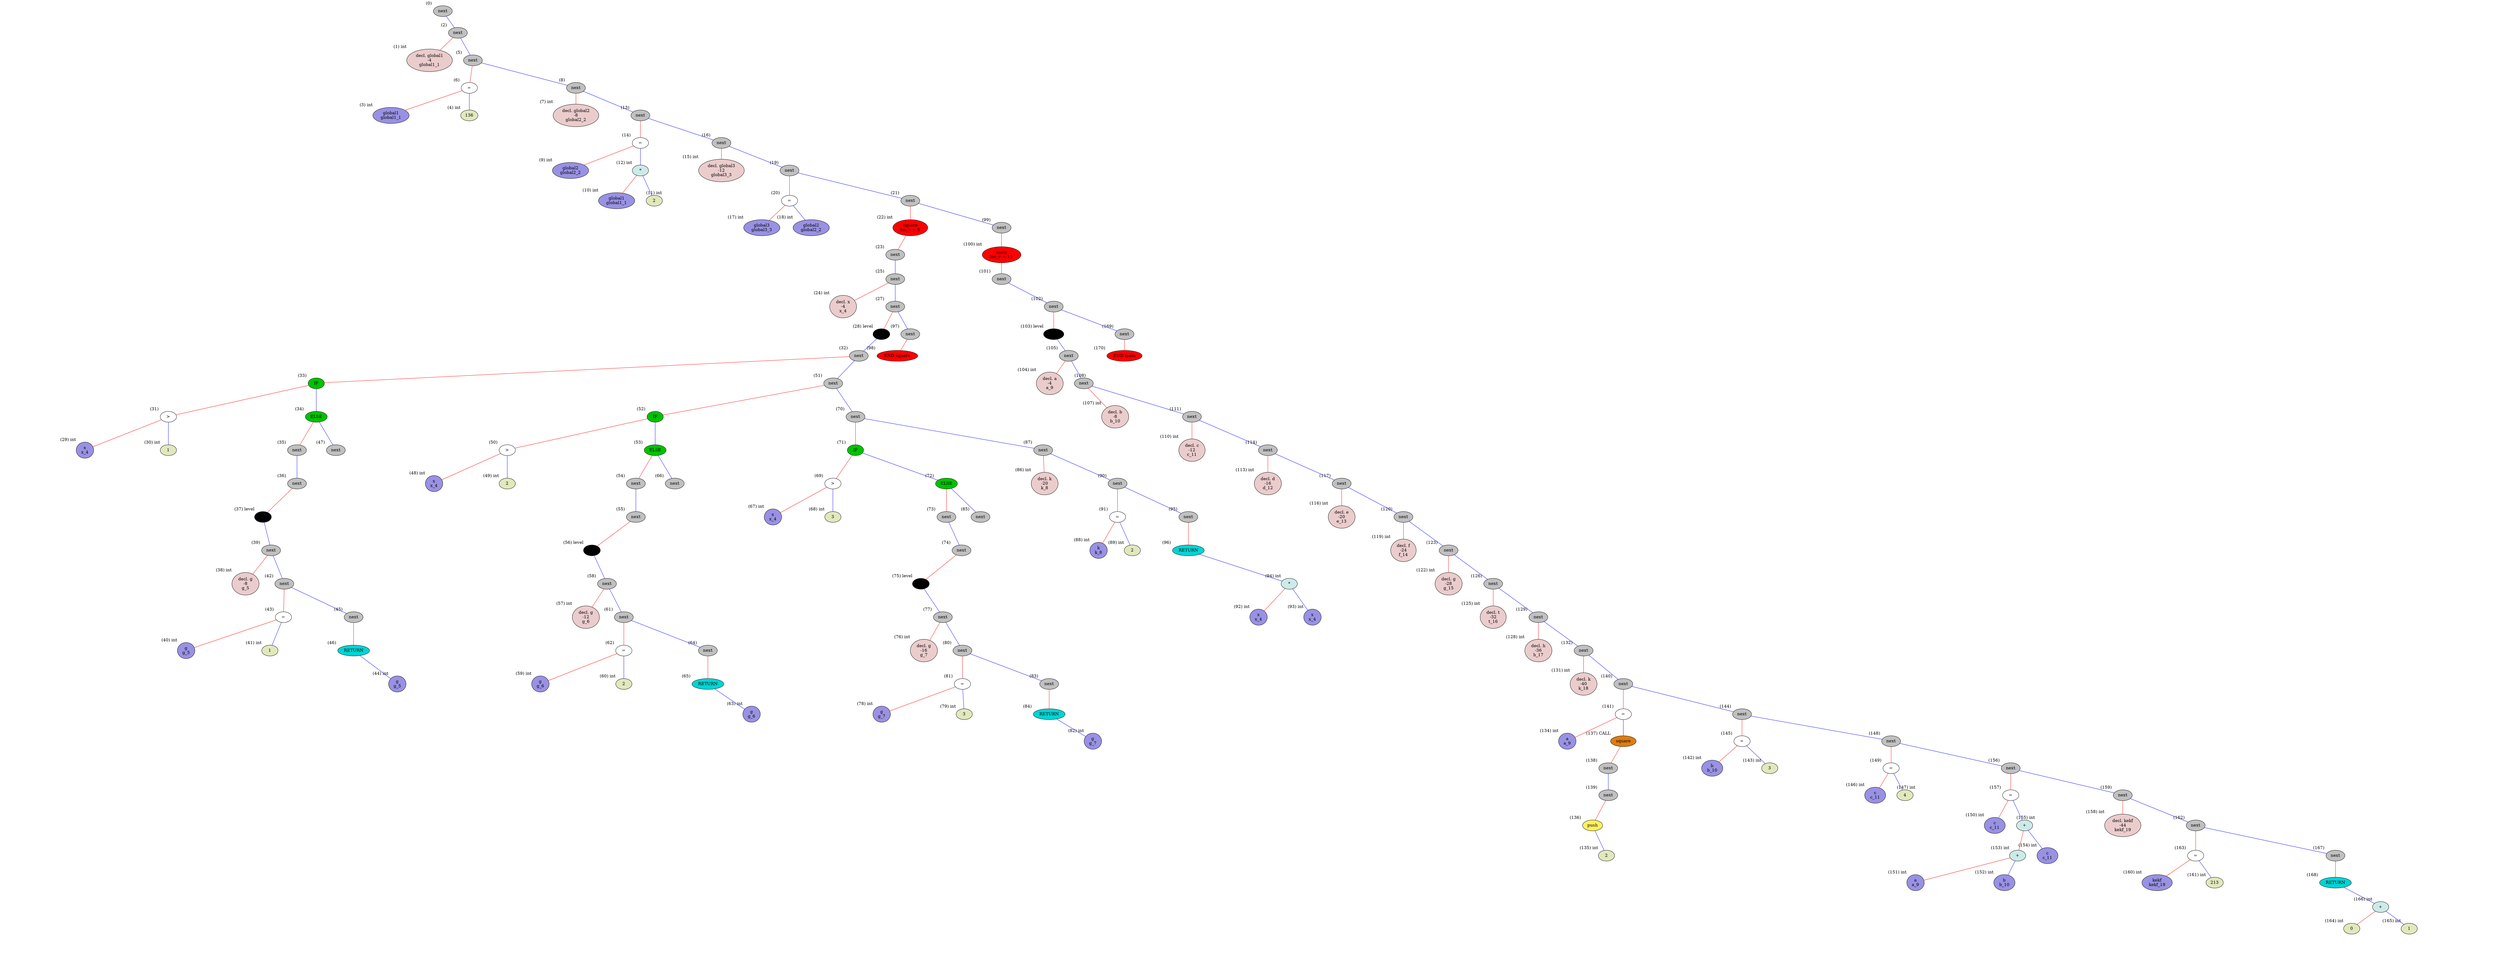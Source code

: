 graph binary {
	dpi="90";
 splines="line"  
v0[style=filled, fillcolor=grey]
v0[label="next"]
v0[xlabel="(0) "]
v0center[style=invis, width=0, label=""];
v0 -- v0center[style=invis]
v0notVisibleL[style=invis]
v0 -- v0notVisibleL[style=invis]
v0 -- v2[color="blue"]
{
	rank=same v0notVisibleL -- v0center -- v2  [style=invis]
} 
v2[style=filled, fillcolor=grey]
v2[label="next"]
v2[xlabel="(2) "]
v2center[style=invis, width=0, label=""];
v2 -- v2center[style=invis]
v2 -- v1[color="red"]
v2 -- v5[color="blue"]
{
	rank=same v1 -- v2center -- v5  [style=invis]
} 
v1[style=filled, fillcolor="#ebcccc"]
v1[label="decl. global1
-4
global1_1"]
v1[xlabel="(1) int"]
v1center[style=invis, width=0, label=""];
v1 -- v1center[style=invis]
v1notVisibleL[style=invis]
v1 -- v1notVisibleL[style=invis][style=invis]
v1notVisibleR[style=invis]
v1 -- v1notVisibleR[style=invis][style=invis]
{
	rank=same v1notVisibleL -- v1center -- v1notVisibleR  [style=invis]
} 
v5[style=filled, fillcolor=grey]
v5[label="next"]
v5[xlabel="(5) "]
v5center[style=invis, width=0, label=""];
v5 -- v5center[style=invis]
v5 -- v6[color="red"]
v5 -- v8[color="blue"]
{
	rank=same v6 -- v5center -- v8  [style=invis]
} 
v6[style=filled, fillcolor=white]
v6[label="="]
v6[xlabel="(6) "]
v6center[style=invis, width=0, label=""];
v6 -- v6center[style=invis]
v6 -- v3[color="red"]
v6 -- v4[color="blue"]
{
	rank=same v3 -- v6center -- v4  [style=invis]
} 
v3[style=filled, fillcolor="#9991e3"]
v3[label="global1
global1_1"]
v3[xlabel="(3) int"]
v3center[style=invis, width=0, label=""];
v3 -- v3center[style=invis]
v3notVisibleL[style=invis]
v3 -- v3notVisibleL[style=invis][style=invis]
v3notVisibleR[style=invis]
v3 -- v3notVisibleR[style=invis][style=invis]
{
	rank=same v3notVisibleL -- v3center -- v3notVisibleR  [style=invis]
} 
v4[style=filled, fillcolor="#e1e8bc"]
v4[label="136"]
v4[xlabel="(4) int"]
v4center[style=invis, width=0, label=""];
v4 -- v4center[style=invis]
v4notVisibleL[style=invis]
v4 -- v4notVisibleL[style=invis][style=invis]
v4notVisibleR[style=invis]
v4 -- v4notVisibleR[style=invis][style=invis]
{
	rank=same v4notVisibleL -- v4center -- v4notVisibleR  [style=invis]
} 
v8[style=filled, fillcolor=grey]
v8[label="next"]
v8[xlabel="(8) "]
v8center[style=invis, width=0, label=""];
v8 -- v8center[style=invis]
v8 -- v7[color="red"]
v8 -- v13[color="blue"]
{
	rank=same v7 -- v8center -- v13  [style=invis]
} 
v7[style=filled, fillcolor="#ebcccc"]
v7[label="decl. global2
-8
global2_2"]
v7[xlabel="(7) int"]
v7center[style=invis, width=0, label=""];
v7 -- v7center[style=invis]
v7notVisibleL[style=invis]
v7 -- v7notVisibleL[style=invis][style=invis]
v7notVisibleR[style=invis]
v7 -- v7notVisibleR[style=invis][style=invis]
{
	rank=same v7notVisibleL -- v7center -- v7notVisibleR  [style=invis]
} 
v13[style=filled, fillcolor=grey]
v13[label="next"]
v13[xlabel="(13) "]
v13center[style=invis, width=0, label=""];
v13 -- v13center[style=invis]
v13 -- v14[color="red"]
v13 -- v16[color="blue"]
{
	rank=same v14 -- v13center -- v16  [style=invis]
} 
v14[style=filled, fillcolor=white]
v14[label="="]
v14[xlabel="(14) "]
v14center[style=invis, width=0, label=""];
v14 -- v14center[style=invis]
v14 -- v9[color="red"]
v14 -- v12[color="blue"]
{
	rank=same v9 -- v14center -- v12  [style=invis]
} 
v9[style=filled, fillcolor="#9991e3"]
v9[label="global2
global2_2"]
v9[xlabel="(9) int"]
v9center[style=invis, width=0, label=""];
v9 -- v9center[style=invis]
v9notVisibleL[style=invis]
v9 -- v9notVisibleL[style=invis][style=invis]
v9notVisibleR[style=invis]
v9 -- v9notVisibleR[style=invis][style=invis]
{
	rank=same v9notVisibleL -- v9center -- v9notVisibleR  [style=invis]
} 
v12[style=filled, fillcolor="#ccebe8"]
v12[label="*"]
v12[xlabel="(12) int"]
v12center[style=invis, width=0, label=""];
v12 -- v12center[style=invis]
v12 -- v10[color="red"]
v12 -- v11[color="blue"]
{
	rank=same v10 -- v12center -- v11  [style=invis]
} 
v10[style=filled, fillcolor="#9991e3"]
v10[label="global1
global1_1"]
v10[xlabel="(10) int"]
v10center[style=invis, width=0, label=""];
v10 -- v10center[style=invis]
v10notVisibleL[style=invis]
v10 -- v10notVisibleL[style=invis][style=invis]
v10notVisibleR[style=invis]
v10 -- v10notVisibleR[style=invis][style=invis]
{
	rank=same v10notVisibleL -- v10center -- v10notVisibleR  [style=invis]
} 
v11[style=filled, fillcolor="#e1e8bc"]
v11[label="2"]
v11[xlabel="(11) int"]
v11center[style=invis, width=0, label=""];
v11 -- v11center[style=invis]
v11notVisibleL[style=invis]
v11 -- v11notVisibleL[style=invis][style=invis]
v11notVisibleR[style=invis]
v11 -- v11notVisibleR[style=invis][style=invis]
{
	rank=same v11notVisibleL -- v11center -- v11notVisibleR  [style=invis]
} 
v16[style=filled, fillcolor=grey]
v16[label="next"]
v16[xlabel="(16) "]
v16center[style=invis, width=0, label=""];
v16 -- v16center[style=invis]
v16 -- v15[color="red"]
v16 -- v19[color="blue"]
{
	rank=same v15 -- v16center -- v19  [style=invis]
} 
v15[style=filled, fillcolor="#ebcccc"]
v15[label="decl. global3
-12
global3_3"]
v15[xlabel="(15) int"]
v15center[style=invis, width=0, label=""];
v15 -- v15center[style=invis]
v15notVisibleL[style=invis]
v15 -- v15notVisibleL[style=invis][style=invis]
v15notVisibleR[style=invis]
v15 -- v15notVisibleR[style=invis][style=invis]
{
	rank=same v15notVisibleL -- v15center -- v15notVisibleR  [style=invis]
} 
v19[style=filled, fillcolor=grey]
v19[label="next"]
v19[xlabel="(19) "]
v19center[style=invis, width=0, label=""];
v19 -- v19center[style=invis]
v19 -- v20[color="red"]
v19 -- v21[color="blue"]
{
	rank=same v20 -- v19center -- v21  [style=invis]
} 
v20[style=filled, fillcolor=white]
v20[label="="]
v20[xlabel="(20) "]
v20center[style=invis, width=0, label=""];
v20 -- v20center[style=invis]
v20 -- v17[color="red"]
v20 -- v18[color="blue"]
{
	rank=same v17 -- v20center -- v18  [style=invis]
} 
v17[style=filled, fillcolor="#9991e3"]
v17[label="global3
global3_3"]
v17[xlabel="(17) int"]
v17center[style=invis, width=0, label=""];
v17 -- v17center[style=invis]
v17notVisibleL[style=invis]
v17 -- v17notVisibleL[style=invis][style=invis]
v17notVisibleR[style=invis]
v17 -- v17notVisibleR[style=invis][style=invis]
{
	rank=same v17notVisibleL -- v17center -- v17notVisibleR  [style=invis]
} 
v18[style=filled, fillcolor="#9991e3"]
v18[label="global2
global2_2"]
v18[xlabel="(18) int"]
v18center[style=invis, width=0, label=""];
v18 -- v18center[style=invis]
v18notVisibleL[style=invis]
v18 -- v18notVisibleL[style=invis][style=invis]
v18notVisibleR[style=invis]
v18 -- v18notVisibleR[style=invis][style=invis]
{
	rank=same v18notVisibleL -- v18center -- v18notVisibleR  [style=invis]
} 
v21[style=filled, fillcolor=grey]
v21[label="next"]
v21[xlabel="(21) "]
v21center[style=invis, width=0, label=""];
v21 -- v21center[style=invis]
v21 -- v22[color="red"]
v21 -- v99[color="blue"]
{
	rank=same v22 -- v21center -- v99  [style=invis]
} 
v22[style=filled, fillcolor=red]
v22[label="square
loc_v = 5"]
v22[xlabel="(22) int"]
v22center[style=invis, width=0, label=""];
v22 -- v22center[style=invis]
v22 -- v23[color="red"]
v22notVisibleR[style=invis]
v22 -- v22notVisibleR[style=invis]
{
	rank=same v23 -- v22center -- v22notVisibleR  [style=invis]
} 
v23[style=filled, fillcolor=grey]
v23[label="next"]
v23[xlabel="(23) "]
v23center[style=invis, width=0, label=""];
v23 -- v23center[style=invis]
v23notVisibleL[style=invis]
v23 -- v23notVisibleL[style=invis]
v23 -- v25[color="blue"]
{
	rank=same v23notVisibleL -- v23center -- v25  [style=invis]
} 
v25[style=filled, fillcolor=grey]
v25[label="next"]
v25[xlabel="(25) "]
v25center[style=invis, width=0, label=""];
v25 -- v25center[style=invis]
v25 -- v24[color="red"]
v25 -- v27[color="blue"]
{
	rank=same v24 -- v25center -- v27  [style=invis]
} 
v24[style=filled, fillcolor="#ebcccc"]
v24[label="decl. x
-4
x_4"]
v24[xlabel="(24) int"]
v24center[style=invis, width=0, label=""];
v24 -- v24center[style=invis]
v24notVisibleL[style=invis]
v24 -- v24notVisibleL[style=invis][style=invis]
v24notVisibleR[style=invis]
v24 -- v24notVisibleR[style=invis][style=invis]
{
	rank=same v24notVisibleL -- v24center -- v24notVisibleR  [style=invis]
} 
v27[style=filled, fillcolor=grey]
v27[label="next"]
v27[xlabel="(27) "]
v27center[style=invis, width=0, label=""];
v27 -- v27center[style=invis]
v27 -- v28[color="red"]
v27 -- v97[color="blue"]
{
	rank=same v28 -- v27center -- v97  [style=invis]
} 
v28[style=filled, fillcolor="#000000"]
v28[xlabel="(28) level"]
v28center[style=invis, width=0, label=""];
v28 -- v28center[style=invis]
v28notVisibleL[style=invis]
v28 -- v28notVisibleL[style=invis]
v28 -- v32[color="blue"]
{
	rank=same v28notVisibleL -- v28center -- v32  [style=invis]
} 
v32[style=filled, fillcolor=grey]
v32[label="next"]
v32[xlabel="(32) "]
v32center[style=invis, width=0, label=""];
v32 -- v32center[style=invis]
v32 -- v33[color="red"]
v32 -- v51[color="blue"]
{
	rank=same v33 -- v32center -- v51  [style=invis]
} 
v33[style=filled, fillcolor="#00c200"]
v33[label="IF"]
v33[xlabel="(33) "]
v33center[style=invis, width=0, label=""];
v33 -- v33center[style=invis]
v33 -- v31[color="red"]
v33 -- v34[color="blue"]
{
	rank=same v31 -- v33center -- v34  [style=invis]
} 
v31[style=filled, fillcolor=white]
v31[label=">"]
v31[xlabel="(31) "]
v31center[style=invis, width=0, label=""];
v31 -- v31center[style=invis]
v31 -- v29[color="red"]
v31 -- v30[color="blue"]
{
	rank=same v29 -- v31center -- v30  [style=invis]
} 
v29[style=filled, fillcolor="#9991e3"]
v29[label="x
x_4"]
v29[xlabel="(29) int"]
v29center[style=invis, width=0, label=""];
v29 -- v29center[style=invis]
v29notVisibleL[style=invis]
v29 -- v29notVisibleL[style=invis][style=invis]
v29notVisibleR[style=invis]
v29 -- v29notVisibleR[style=invis][style=invis]
{
	rank=same v29notVisibleL -- v29center -- v29notVisibleR  [style=invis]
} 
v30[style=filled, fillcolor="#e1e8bc"]
v30[label="1"]
v30[xlabel="(30) int"]
v30center[style=invis, width=0, label=""];
v30 -- v30center[style=invis]
v30notVisibleL[style=invis]
v30 -- v30notVisibleL[style=invis][style=invis]
v30notVisibleR[style=invis]
v30 -- v30notVisibleR[style=invis][style=invis]
{
	rank=same v30notVisibleL -- v30center -- v30notVisibleR  [style=invis]
} 
v34[style=filled, fillcolor="#00c200"]
v34[label="ELSE"]
v34[xlabel="(34) "]
v34center[style=invis, width=0, label=""];
v34 -- v34center[style=invis]
v34 -- v35[color="red"]
v34 -- v47[color="blue"]
{
	rank=same v35 -- v34center -- v47  [style=invis]
} 
v35[style=filled, fillcolor=grey]
v35[label="next"]
v35[xlabel="(35) "]
v35center[style=invis, width=0, label=""];
v35 -- v35center[style=invis]
v35notVisibleL[style=invis]
v35 -- v35notVisibleL[style=invis]
v35 -- v36[color="blue"]
{
	rank=same v35notVisibleL -- v35center -- v36  [style=invis]
} 
v36[style=filled, fillcolor=grey]
v36[label="next"]
v36[xlabel="(36) "]
v36center[style=invis, width=0, label=""];
v36 -- v36center[style=invis]
v36 -- v37[color="red"]
v36notVisibleR[style=invis]
v36 -- v36notVisibleR[style=invis]
{
	rank=same v37 -- v36center -- v36notVisibleR  [style=invis]
} 
v37[style=filled, fillcolor="#000000"]
v37[xlabel="(37) level"]
v37center[style=invis, width=0, label=""];
v37 -- v37center[style=invis]
v37notVisibleL[style=invis]
v37 -- v37notVisibleL[style=invis]
v37 -- v39[color="blue"]
{
	rank=same v37notVisibleL -- v37center -- v39  [style=invis]
} 
v39[style=filled, fillcolor=grey]
v39[label="next"]
v39[xlabel="(39) "]
v39center[style=invis, width=0, label=""];
v39 -- v39center[style=invis]
v39 -- v38[color="red"]
v39 -- v42[color="blue"]
{
	rank=same v38 -- v39center -- v42  [style=invis]
} 
v38[style=filled, fillcolor="#ebcccc"]
v38[label="decl. g
-8
g_5"]
v38[xlabel="(38) int"]
v38center[style=invis, width=0, label=""];
v38 -- v38center[style=invis]
v38notVisibleL[style=invis]
v38 -- v38notVisibleL[style=invis][style=invis]
v38notVisibleR[style=invis]
v38 -- v38notVisibleR[style=invis][style=invis]
{
	rank=same v38notVisibleL -- v38center -- v38notVisibleR  [style=invis]
} 
v42[style=filled, fillcolor=grey]
v42[label="next"]
v42[xlabel="(42) "]
v42center[style=invis, width=0, label=""];
v42 -- v42center[style=invis]
v42 -- v43[color="red"]
v42 -- v45[color="blue"]
{
	rank=same v43 -- v42center -- v45  [style=invis]
} 
v43[style=filled, fillcolor=white]
v43[label="="]
v43[xlabel="(43) "]
v43center[style=invis, width=0, label=""];
v43 -- v43center[style=invis]
v43 -- v40[color="red"]
v43 -- v41[color="blue"]
{
	rank=same v40 -- v43center -- v41  [style=invis]
} 
v40[style=filled, fillcolor="#9991e3"]
v40[label="g
g_5"]
v40[xlabel="(40) int"]
v40center[style=invis, width=0, label=""];
v40 -- v40center[style=invis]
v40notVisibleL[style=invis]
v40 -- v40notVisibleL[style=invis][style=invis]
v40notVisibleR[style=invis]
v40 -- v40notVisibleR[style=invis][style=invis]
{
	rank=same v40notVisibleL -- v40center -- v40notVisibleR  [style=invis]
} 
v41[style=filled, fillcolor="#e1e8bc"]
v41[label="1"]
v41[xlabel="(41) int"]
v41center[style=invis, width=0, label=""];
v41 -- v41center[style=invis]
v41notVisibleL[style=invis]
v41 -- v41notVisibleL[style=invis][style=invis]
v41notVisibleR[style=invis]
v41 -- v41notVisibleR[style=invis][style=invis]
{
	rank=same v41notVisibleL -- v41center -- v41notVisibleR  [style=invis]
} 
v45[style=filled, fillcolor=grey]
v45[label="next"]
v45[xlabel="(45) "]
v45center[style=invis, width=0, label=""];
v45 -- v45center[style=invis]
v45 -- v46[color="red"]
v45notVisibleR[style=invis]
v45 -- v45notVisibleR[style=invis]
{
	rank=same v46 -- v45center -- v45notVisibleR  [style=invis]
} 
v46[style=filled, fillcolor="#00d4d4"]
v46[label="RETURN"]
v46[xlabel="(46) "]
v46center[style=invis, width=0, label=""];
v46 -- v46center[style=invis]
v46notVisibleL[style=invis]
v46 -- v46notVisibleL[style=invis]
v46 -- v44[color="blue"]
{
	rank=same v46notVisibleL -- v46center -- v44  [style=invis]
} 
v44[style=filled, fillcolor="#9991e3"]
v44[label="g
g_5"]
v44[xlabel="(44) int"]
v44center[style=invis, width=0, label=""];
v44 -- v44center[style=invis]
v44notVisibleL[style=invis]
v44 -- v44notVisibleL[style=invis][style=invis]
v44notVisibleR[style=invis]
v44 -- v44notVisibleR[style=invis][style=invis]
{
	rank=same v44notVisibleL -- v44center -- v44notVisibleR  [style=invis]
} 
v47[style=filled, fillcolor=grey]
v47[label="next"]
v47[xlabel="(47) "]
v47center[style=invis, width=0, label=""];
v47 -- v47center[style=invis]
v47notVisibleL[style=invis]
v47 -- v47notVisibleL[style=invis][style=invis]
v47notVisibleR[style=invis]
v47 -- v47notVisibleR[style=invis][style=invis]
{
	rank=same v47notVisibleL -- v47center -- v47notVisibleR  [style=invis]
} 
v51[style=filled, fillcolor=grey]
v51[label="next"]
v51[xlabel="(51) "]
v51center[style=invis, width=0, label=""];
v51 -- v51center[style=invis]
v51 -- v52[color="red"]
v51 -- v70[color="blue"]
{
	rank=same v52 -- v51center -- v70  [style=invis]
} 
v52[style=filled, fillcolor="#00c200"]
v52[label="IF"]
v52[xlabel="(52) "]
v52center[style=invis, width=0, label=""];
v52 -- v52center[style=invis]
v52 -- v50[color="red"]
v52 -- v53[color="blue"]
{
	rank=same v50 -- v52center -- v53  [style=invis]
} 
v50[style=filled, fillcolor=white]
v50[label=">"]
v50[xlabel="(50) "]
v50center[style=invis, width=0, label=""];
v50 -- v50center[style=invis]
v50 -- v48[color="red"]
v50 -- v49[color="blue"]
{
	rank=same v48 -- v50center -- v49  [style=invis]
} 
v48[style=filled, fillcolor="#9991e3"]
v48[label="x
x_4"]
v48[xlabel="(48) int"]
v48center[style=invis, width=0, label=""];
v48 -- v48center[style=invis]
v48notVisibleL[style=invis]
v48 -- v48notVisibleL[style=invis][style=invis]
v48notVisibleR[style=invis]
v48 -- v48notVisibleR[style=invis][style=invis]
{
	rank=same v48notVisibleL -- v48center -- v48notVisibleR  [style=invis]
} 
v49[style=filled, fillcolor="#e1e8bc"]
v49[label="2"]
v49[xlabel="(49) int"]
v49center[style=invis, width=0, label=""];
v49 -- v49center[style=invis]
v49notVisibleL[style=invis]
v49 -- v49notVisibleL[style=invis][style=invis]
v49notVisibleR[style=invis]
v49 -- v49notVisibleR[style=invis][style=invis]
{
	rank=same v49notVisibleL -- v49center -- v49notVisibleR  [style=invis]
} 
v53[style=filled, fillcolor="#00c200"]
v53[label="ELSE"]
v53[xlabel="(53) "]
v53center[style=invis, width=0, label=""];
v53 -- v53center[style=invis]
v53 -- v54[color="red"]
v53 -- v66[color="blue"]
{
	rank=same v54 -- v53center -- v66  [style=invis]
} 
v54[style=filled, fillcolor=grey]
v54[label="next"]
v54[xlabel="(54) "]
v54center[style=invis, width=0, label=""];
v54 -- v54center[style=invis]
v54notVisibleL[style=invis]
v54 -- v54notVisibleL[style=invis]
v54 -- v55[color="blue"]
{
	rank=same v54notVisibleL -- v54center -- v55  [style=invis]
} 
v55[style=filled, fillcolor=grey]
v55[label="next"]
v55[xlabel="(55) "]
v55center[style=invis, width=0, label=""];
v55 -- v55center[style=invis]
v55 -- v56[color="red"]
v55notVisibleR[style=invis]
v55 -- v55notVisibleR[style=invis]
{
	rank=same v56 -- v55center -- v55notVisibleR  [style=invis]
} 
v56[style=filled, fillcolor="#000000"]
v56[xlabel="(56) level"]
v56center[style=invis, width=0, label=""];
v56 -- v56center[style=invis]
v56notVisibleL[style=invis]
v56 -- v56notVisibleL[style=invis]
v56 -- v58[color="blue"]
{
	rank=same v56notVisibleL -- v56center -- v58  [style=invis]
} 
v58[style=filled, fillcolor=grey]
v58[label="next"]
v58[xlabel="(58) "]
v58center[style=invis, width=0, label=""];
v58 -- v58center[style=invis]
v58 -- v57[color="red"]
v58 -- v61[color="blue"]
{
	rank=same v57 -- v58center -- v61  [style=invis]
} 
v57[style=filled, fillcolor="#ebcccc"]
v57[label="decl. g
-12
g_6"]
v57[xlabel="(57) int"]
v57center[style=invis, width=0, label=""];
v57 -- v57center[style=invis]
v57notVisibleL[style=invis]
v57 -- v57notVisibleL[style=invis][style=invis]
v57notVisibleR[style=invis]
v57 -- v57notVisibleR[style=invis][style=invis]
{
	rank=same v57notVisibleL -- v57center -- v57notVisibleR  [style=invis]
} 
v61[style=filled, fillcolor=grey]
v61[label="next"]
v61[xlabel="(61) "]
v61center[style=invis, width=0, label=""];
v61 -- v61center[style=invis]
v61 -- v62[color="red"]
v61 -- v64[color="blue"]
{
	rank=same v62 -- v61center -- v64  [style=invis]
} 
v62[style=filled, fillcolor=white]
v62[label="="]
v62[xlabel="(62) "]
v62center[style=invis, width=0, label=""];
v62 -- v62center[style=invis]
v62 -- v59[color="red"]
v62 -- v60[color="blue"]
{
	rank=same v59 -- v62center -- v60  [style=invis]
} 
v59[style=filled, fillcolor="#9991e3"]
v59[label="g
g_6"]
v59[xlabel="(59) int"]
v59center[style=invis, width=0, label=""];
v59 -- v59center[style=invis]
v59notVisibleL[style=invis]
v59 -- v59notVisibleL[style=invis][style=invis]
v59notVisibleR[style=invis]
v59 -- v59notVisibleR[style=invis][style=invis]
{
	rank=same v59notVisibleL -- v59center -- v59notVisibleR  [style=invis]
} 
v60[style=filled, fillcolor="#e1e8bc"]
v60[label="2"]
v60[xlabel="(60) int"]
v60center[style=invis, width=0, label=""];
v60 -- v60center[style=invis]
v60notVisibleL[style=invis]
v60 -- v60notVisibleL[style=invis][style=invis]
v60notVisibleR[style=invis]
v60 -- v60notVisibleR[style=invis][style=invis]
{
	rank=same v60notVisibleL -- v60center -- v60notVisibleR  [style=invis]
} 
v64[style=filled, fillcolor=grey]
v64[label="next"]
v64[xlabel="(64) "]
v64center[style=invis, width=0, label=""];
v64 -- v64center[style=invis]
v64 -- v65[color="red"]
v64notVisibleR[style=invis]
v64 -- v64notVisibleR[style=invis]
{
	rank=same v65 -- v64center -- v64notVisibleR  [style=invis]
} 
v65[style=filled, fillcolor="#00d4d4"]
v65[label="RETURN"]
v65[xlabel="(65) "]
v65center[style=invis, width=0, label=""];
v65 -- v65center[style=invis]
v65notVisibleL[style=invis]
v65 -- v65notVisibleL[style=invis]
v65 -- v63[color="blue"]
{
	rank=same v65notVisibleL -- v65center -- v63  [style=invis]
} 
v63[style=filled, fillcolor="#9991e3"]
v63[label="g
g_6"]
v63[xlabel="(63) int"]
v63center[style=invis, width=0, label=""];
v63 -- v63center[style=invis]
v63notVisibleL[style=invis]
v63 -- v63notVisibleL[style=invis][style=invis]
v63notVisibleR[style=invis]
v63 -- v63notVisibleR[style=invis][style=invis]
{
	rank=same v63notVisibleL -- v63center -- v63notVisibleR  [style=invis]
} 
v66[style=filled, fillcolor=grey]
v66[label="next"]
v66[xlabel="(66) "]
v66center[style=invis, width=0, label=""];
v66 -- v66center[style=invis]
v66notVisibleL[style=invis]
v66 -- v66notVisibleL[style=invis][style=invis]
v66notVisibleR[style=invis]
v66 -- v66notVisibleR[style=invis][style=invis]
{
	rank=same v66notVisibleL -- v66center -- v66notVisibleR  [style=invis]
} 
v70[style=filled, fillcolor=grey]
v70[label="next"]
v70[xlabel="(70) "]
v70center[style=invis, width=0, label=""];
v70 -- v70center[style=invis]
v70 -- v71[color="red"]
v70 -- v87[color="blue"]
{
	rank=same v71 -- v70center -- v87  [style=invis]
} 
v71[style=filled, fillcolor="#00c200"]
v71[label="IF"]
v71[xlabel="(71) "]
v71center[style=invis, width=0, label=""];
v71 -- v71center[style=invis]
v71 -- v69[color="red"]
v71 -- v72[color="blue"]
{
	rank=same v69 -- v71center -- v72  [style=invis]
} 
v69[style=filled, fillcolor=white]
v69[label=">"]
v69[xlabel="(69) "]
v69center[style=invis, width=0, label=""];
v69 -- v69center[style=invis]
v69 -- v67[color="red"]
v69 -- v68[color="blue"]
{
	rank=same v67 -- v69center -- v68  [style=invis]
} 
v67[style=filled, fillcolor="#9991e3"]
v67[label="x
x_4"]
v67[xlabel="(67) int"]
v67center[style=invis, width=0, label=""];
v67 -- v67center[style=invis]
v67notVisibleL[style=invis]
v67 -- v67notVisibleL[style=invis][style=invis]
v67notVisibleR[style=invis]
v67 -- v67notVisibleR[style=invis][style=invis]
{
	rank=same v67notVisibleL -- v67center -- v67notVisibleR  [style=invis]
} 
v68[style=filled, fillcolor="#e1e8bc"]
v68[label="3"]
v68[xlabel="(68) int"]
v68center[style=invis, width=0, label=""];
v68 -- v68center[style=invis]
v68notVisibleL[style=invis]
v68 -- v68notVisibleL[style=invis][style=invis]
v68notVisibleR[style=invis]
v68 -- v68notVisibleR[style=invis][style=invis]
{
	rank=same v68notVisibleL -- v68center -- v68notVisibleR  [style=invis]
} 
v72[style=filled, fillcolor="#00c200"]
v72[label="ELSE"]
v72[xlabel="(72) "]
v72center[style=invis, width=0, label=""];
v72 -- v72center[style=invis]
v72 -- v73[color="red"]
v72 -- v85[color="blue"]
{
	rank=same v73 -- v72center -- v85  [style=invis]
} 
v73[style=filled, fillcolor=grey]
v73[label="next"]
v73[xlabel="(73) "]
v73center[style=invis, width=0, label=""];
v73 -- v73center[style=invis]
v73notVisibleL[style=invis]
v73 -- v73notVisibleL[style=invis]
v73 -- v74[color="blue"]
{
	rank=same v73notVisibleL -- v73center -- v74  [style=invis]
} 
v74[style=filled, fillcolor=grey]
v74[label="next"]
v74[xlabel="(74) "]
v74center[style=invis, width=0, label=""];
v74 -- v74center[style=invis]
v74 -- v75[color="red"]
v74notVisibleR[style=invis]
v74 -- v74notVisibleR[style=invis]
{
	rank=same v75 -- v74center -- v74notVisibleR  [style=invis]
} 
v75[style=filled, fillcolor="#000000"]
v75[xlabel="(75) level"]
v75center[style=invis, width=0, label=""];
v75 -- v75center[style=invis]
v75notVisibleL[style=invis]
v75 -- v75notVisibleL[style=invis]
v75 -- v77[color="blue"]
{
	rank=same v75notVisibleL -- v75center -- v77  [style=invis]
} 
v77[style=filled, fillcolor=grey]
v77[label="next"]
v77[xlabel="(77) "]
v77center[style=invis, width=0, label=""];
v77 -- v77center[style=invis]
v77 -- v76[color="red"]
v77 -- v80[color="blue"]
{
	rank=same v76 -- v77center -- v80  [style=invis]
} 
v76[style=filled, fillcolor="#ebcccc"]
v76[label="decl. g
-16
g_7"]
v76[xlabel="(76) int"]
v76center[style=invis, width=0, label=""];
v76 -- v76center[style=invis]
v76notVisibleL[style=invis]
v76 -- v76notVisibleL[style=invis][style=invis]
v76notVisibleR[style=invis]
v76 -- v76notVisibleR[style=invis][style=invis]
{
	rank=same v76notVisibleL -- v76center -- v76notVisibleR  [style=invis]
} 
v80[style=filled, fillcolor=grey]
v80[label="next"]
v80[xlabel="(80) "]
v80center[style=invis, width=0, label=""];
v80 -- v80center[style=invis]
v80 -- v81[color="red"]
v80 -- v83[color="blue"]
{
	rank=same v81 -- v80center -- v83  [style=invis]
} 
v81[style=filled, fillcolor=white]
v81[label="="]
v81[xlabel="(81) "]
v81center[style=invis, width=0, label=""];
v81 -- v81center[style=invis]
v81 -- v78[color="red"]
v81 -- v79[color="blue"]
{
	rank=same v78 -- v81center -- v79  [style=invis]
} 
v78[style=filled, fillcolor="#9991e3"]
v78[label="g
g_7"]
v78[xlabel="(78) int"]
v78center[style=invis, width=0, label=""];
v78 -- v78center[style=invis]
v78notVisibleL[style=invis]
v78 -- v78notVisibleL[style=invis][style=invis]
v78notVisibleR[style=invis]
v78 -- v78notVisibleR[style=invis][style=invis]
{
	rank=same v78notVisibleL -- v78center -- v78notVisibleR  [style=invis]
} 
v79[style=filled, fillcolor="#e1e8bc"]
v79[label="3"]
v79[xlabel="(79) int"]
v79center[style=invis, width=0, label=""];
v79 -- v79center[style=invis]
v79notVisibleL[style=invis]
v79 -- v79notVisibleL[style=invis][style=invis]
v79notVisibleR[style=invis]
v79 -- v79notVisibleR[style=invis][style=invis]
{
	rank=same v79notVisibleL -- v79center -- v79notVisibleR  [style=invis]
} 
v83[style=filled, fillcolor=grey]
v83[label="next"]
v83[xlabel="(83) "]
v83center[style=invis, width=0, label=""];
v83 -- v83center[style=invis]
v83 -- v84[color="red"]
v83notVisibleR[style=invis]
v83 -- v83notVisibleR[style=invis]
{
	rank=same v84 -- v83center -- v83notVisibleR  [style=invis]
} 
v84[style=filled, fillcolor="#00d4d4"]
v84[label="RETURN"]
v84[xlabel="(84) "]
v84center[style=invis, width=0, label=""];
v84 -- v84center[style=invis]
v84notVisibleL[style=invis]
v84 -- v84notVisibleL[style=invis]
v84 -- v82[color="blue"]
{
	rank=same v84notVisibleL -- v84center -- v82  [style=invis]
} 
v82[style=filled, fillcolor="#9991e3"]
v82[label="g
g_7"]
v82[xlabel="(82) int"]
v82center[style=invis, width=0, label=""];
v82 -- v82center[style=invis]
v82notVisibleL[style=invis]
v82 -- v82notVisibleL[style=invis][style=invis]
v82notVisibleR[style=invis]
v82 -- v82notVisibleR[style=invis][style=invis]
{
	rank=same v82notVisibleL -- v82center -- v82notVisibleR  [style=invis]
} 
v85[style=filled, fillcolor=grey]
v85[label="next"]
v85[xlabel="(85) "]
v85center[style=invis, width=0, label=""];
v85 -- v85center[style=invis]
v85notVisibleL[style=invis]
v85 -- v85notVisibleL[style=invis][style=invis]
v85notVisibleR[style=invis]
v85 -- v85notVisibleR[style=invis][style=invis]
{
	rank=same v85notVisibleL -- v85center -- v85notVisibleR  [style=invis]
} 
v87[style=filled, fillcolor=grey]
v87[label="next"]
v87[xlabel="(87) "]
v87center[style=invis, width=0, label=""];
v87 -- v87center[style=invis]
v87 -- v86[color="red"]
v87 -- v90[color="blue"]
{
	rank=same v86 -- v87center -- v90  [style=invis]
} 
v86[style=filled, fillcolor="#ebcccc"]
v86[label="decl. k
-20
k_8"]
v86[xlabel="(86) int"]
v86center[style=invis, width=0, label=""];
v86 -- v86center[style=invis]
v86notVisibleL[style=invis]
v86 -- v86notVisibleL[style=invis][style=invis]
v86notVisibleR[style=invis]
v86 -- v86notVisibleR[style=invis][style=invis]
{
	rank=same v86notVisibleL -- v86center -- v86notVisibleR  [style=invis]
} 
v90[style=filled, fillcolor=grey]
v90[label="next"]
v90[xlabel="(90) "]
v90center[style=invis, width=0, label=""];
v90 -- v90center[style=invis]
v90 -- v91[color="red"]
v90 -- v95[color="blue"]
{
	rank=same v91 -- v90center -- v95  [style=invis]
} 
v91[style=filled, fillcolor=white]
v91[label="="]
v91[xlabel="(91) "]
v91center[style=invis, width=0, label=""];
v91 -- v91center[style=invis]
v91 -- v88[color="red"]
v91 -- v89[color="blue"]
{
	rank=same v88 -- v91center -- v89  [style=invis]
} 
v88[style=filled, fillcolor="#9991e3"]
v88[label="k
k_8"]
v88[xlabel="(88) int"]
v88center[style=invis, width=0, label=""];
v88 -- v88center[style=invis]
v88notVisibleL[style=invis]
v88 -- v88notVisibleL[style=invis][style=invis]
v88notVisibleR[style=invis]
v88 -- v88notVisibleR[style=invis][style=invis]
{
	rank=same v88notVisibleL -- v88center -- v88notVisibleR  [style=invis]
} 
v89[style=filled, fillcolor="#e1e8bc"]
v89[label="2"]
v89[xlabel="(89) int"]
v89center[style=invis, width=0, label=""];
v89 -- v89center[style=invis]
v89notVisibleL[style=invis]
v89 -- v89notVisibleL[style=invis][style=invis]
v89notVisibleR[style=invis]
v89 -- v89notVisibleR[style=invis][style=invis]
{
	rank=same v89notVisibleL -- v89center -- v89notVisibleR  [style=invis]
} 
v95[style=filled, fillcolor=grey]
v95[label="next"]
v95[xlabel="(95) "]
v95center[style=invis, width=0, label=""];
v95 -- v95center[style=invis]
v95 -- v96[color="red"]
v95notVisibleR[style=invis]
v95 -- v95notVisibleR[style=invis]
{
	rank=same v96 -- v95center -- v95notVisibleR  [style=invis]
} 
v96[style=filled, fillcolor="#00d4d4"]
v96[label="RETURN"]
v96[xlabel="(96) "]
v96center[style=invis, width=0, label=""];
v96 -- v96center[style=invis]
v96notVisibleL[style=invis]
v96 -- v96notVisibleL[style=invis]
v96 -- v94[color="blue"]
{
	rank=same v96notVisibleL -- v96center -- v94  [style=invis]
} 
v94[style=filled, fillcolor="#ccebe8"]
v94[label="*"]
v94[xlabel="(94) int"]
v94center[style=invis, width=0, label=""];
v94 -- v94center[style=invis]
v94 -- v92[color="red"]
v94 -- v93[color="blue"]
{
	rank=same v92 -- v94center -- v93  [style=invis]
} 
v92[style=filled, fillcolor="#9991e3"]
v92[label="x
x_4"]
v92[xlabel="(92) int"]
v92center[style=invis, width=0, label=""];
v92 -- v92center[style=invis]
v92notVisibleL[style=invis]
v92 -- v92notVisibleL[style=invis][style=invis]
v92notVisibleR[style=invis]
v92 -- v92notVisibleR[style=invis][style=invis]
{
	rank=same v92notVisibleL -- v92center -- v92notVisibleR  [style=invis]
} 
v93[style=filled, fillcolor="#9991e3"]
v93[label="x
x_4"]
v93[xlabel="(93) int"]
v93center[style=invis, width=0, label=""];
v93 -- v93center[style=invis]
v93notVisibleL[style=invis]
v93 -- v93notVisibleL[style=invis][style=invis]
v93notVisibleR[style=invis]
v93 -- v93notVisibleR[style=invis][style=invis]
{
	rank=same v93notVisibleL -- v93center -- v93notVisibleR  [style=invis]
} 
v97[style=filled, fillcolor=grey]
v97[label="next"]
v97[xlabel="(97) "]
v97center[style=invis, width=0, label=""];
v97 -- v97center[style=invis]
v97 -- v98[color="red"]
v97notVisibleR[style=invis]
v97 -- v97notVisibleR[style=invis]
{
	rank=same v98 -- v97center -- v97notVisibleR  [style=invis]
} 
v98[style=filled, fillcolor=red]
v98[label="END square"]
v98[xlabel="(98) "]
v98center[style=invis, width=0, label=""];
v98 -- v98center[style=invis]
v98notVisibleL[style=invis]
v98 -- v98notVisibleL[style=invis][style=invis]
v98notVisibleR[style=invis]
v98 -- v98notVisibleR[style=invis][style=invis]
{
	rank=same v98notVisibleL -- v98center -- v98notVisibleR  [style=invis]
} 
v99[style=filled, fillcolor=grey]
v99[label="next"]
v99[xlabel="(99) "]
v99center[style=invis, width=0, label=""];
v99 -- v99center[style=invis]
v99 -- v100[color="red"]
v99notVisibleR[style=invis]
v99 -- v99notVisibleR[style=invis]
{
	rank=same v100 -- v99center -- v99notVisibleR  [style=invis]
} 
v100[style=filled, fillcolor=red]
v100[label="main
loc_v = 11"]
v100[xlabel="(100) int"]
v100center[style=invis, width=0, label=""];
v100 -- v100center[style=invis]
v100 -- v101[color="red"]
v100notVisibleR[style=invis]
v100 -- v100notVisibleR[style=invis]
{
	rank=same v101 -- v100center -- v100notVisibleR  [style=invis]
} 
v101[style=filled, fillcolor=grey]
v101[label="next"]
v101[xlabel="(101) "]
v101center[style=invis, width=0, label=""];
v101 -- v101center[style=invis]
v101notVisibleL[style=invis]
v101 -- v101notVisibleL[style=invis]
v101 -- v102[color="blue"]
{
	rank=same v101notVisibleL -- v101center -- v102  [style=invis]
} 
v102[style=filled, fillcolor=grey]
v102[label="next"]
v102[xlabel="(102) "]
v102center[style=invis, width=0, label=""];
v102 -- v102center[style=invis]
v102 -- v103[color="red"]
v102 -- v169[color="blue"]
{
	rank=same v103 -- v102center -- v169  [style=invis]
} 
v103[style=filled, fillcolor="#000000"]
v103[xlabel="(103) level"]
v103center[style=invis, width=0, label=""];
v103 -- v103center[style=invis]
v103notVisibleL[style=invis]
v103 -- v103notVisibleL[style=invis]
v103 -- v105[color="blue"]
{
	rank=same v103notVisibleL -- v103center -- v105  [style=invis]
} 
v105[style=filled, fillcolor=grey]
v105[label="next"]
v105[xlabel="(105) "]
v105center[style=invis, width=0, label=""];
v105 -- v105center[style=invis]
v105 -- v104[color="red"]
v105 -- v108[color="blue"]
{
	rank=same v104 -- v105center -- v108  [style=invis]
} 
v104[style=filled, fillcolor="#ebcccc"]
v104[label="decl. a
-4
a_9"]
v104[xlabel="(104) int"]
v104center[style=invis, width=0, label=""];
v104 -- v104center[style=invis]
v104notVisibleL[style=invis]
v104 -- v104notVisibleL[style=invis][style=invis]
v104notVisibleR[style=invis]
v104 -- v104notVisibleR[style=invis][style=invis]
{
	rank=same v104notVisibleL -- v104center -- v104notVisibleR  [style=invis]
} 
v108[style=filled, fillcolor=grey]
v108[label="next"]
v108[xlabel="(108) "]
v108center[style=invis, width=0, label=""];
v108 -- v108center[style=invis]
v108 -- v107[color="red"]
v108 -- v111[color="blue"]
{
	rank=same v107 -- v108center -- v111  [style=invis]
} 
v107[style=filled, fillcolor="#ebcccc"]
v107[label="decl. b
-8
b_10"]
v107[xlabel="(107) int"]
v107center[style=invis, width=0, label=""];
v107 -- v107center[style=invis]
v107notVisibleL[style=invis]
v107 -- v107notVisibleL[style=invis][style=invis]
v107notVisibleR[style=invis]
v107 -- v107notVisibleR[style=invis][style=invis]
{
	rank=same v107notVisibleL -- v107center -- v107notVisibleR  [style=invis]
} 
v111[style=filled, fillcolor=grey]
v111[label="next"]
v111[xlabel="(111) "]
v111center[style=invis, width=0, label=""];
v111 -- v111center[style=invis]
v111 -- v110[color="red"]
v111 -- v114[color="blue"]
{
	rank=same v110 -- v111center -- v114  [style=invis]
} 
v110[style=filled, fillcolor="#ebcccc"]
v110[label="decl. c
-12
c_11"]
v110[xlabel="(110) int"]
v110center[style=invis, width=0, label=""];
v110 -- v110center[style=invis]
v110notVisibleL[style=invis]
v110 -- v110notVisibleL[style=invis][style=invis]
v110notVisibleR[style=invis]
v110 -- v110notVisibleR[style=invis][style=invis]
{
	rank=same v110notVisibleL -- v110center -- v110notVisibleR  [style=invis]
} 
v114[style=filled, fillcolor=grey]
v114[label="next"]
v114[xlabel="(114) "]
v114center[style=invis, width=0, label=""];
v114 -- v114center[style=invis]
v114 -- v113[color="red"]
v114 -- v117[color="blue"]
{
	rank=same v113 -- v114center -- v117  [style=invis]
} 
v113[style=filled, fillcolor="#ebcccc"]
v113[label="decl. d
-16
d_12"]
v113[xlabel="(113) int"]
v113center[style=invis, width=0, label=""];
v113 -- v113center[style=invis]
v113notVisibleL[style=invis]
v113 -- v113notVisibleL[style=invis][style=invis]
v113notVisibleR[style=invis]
v113 -- v113notVisibleR[style=invis][style=invis]
{
	rank=same v113notVisibleL -- v113center -- v113notVisibleR  [style=invis]
} 
v117[style=filled, fillcolor=grey]
v117[label="next"]
v117[xlabel="(117) "]
v117center[style=invis, width=0, label=""];
v117 -- v117center[style=invis]
v117 -- v116[color="red"]
v117 -- v120[color="blue"]
{
	rank=same v116 -- v117center -- v120  [style=invis]
} 
v116[style=filled, fillcolor="#ebcccc"]
v116[label="decl. e
-20
e_13"]
v116[xlabel="(116) int"]
v116center[style=invis, width=0, label=""];
v116 -- v116center[style=invis]
v116notVisibleL[style=invis]
v116 -- v116notVisibleL[style=invis][style=invis]
v116notVisibleR[style=invis]
v116 -- v116notVisibleR[style=invis][style=invis]
{
	rank=same v116notVisibleL -- v116center -- v116notVisibleR  [style=invis]
} 
v120[style=filled, fillcolor=grey]
v120[label="next"]
v120[xlabel="(120) "]
v120center[style=invis, width=0, label=""];
v120 -- v120center[style=invis]
v120 -- v119[color="red"]
v120 -- v123[color="blue"]
{
	rank=same v119 -- v120center -- v123  [style=invis]
} 
v119[style=filled, fillcolor="#ebcccc"]
v119[label="decl. f
-24
f_14"]
v119[xlabel="(119) int"]
v119center[style=invis, width=0, label=""];
v119 -- v119center[style=invis]
v119notVisibleL[style=invis]
v119 -- v119notVisibleL[style=invis][style=invis]
v119notVisibleR[style=invis]
v119 -- v119notVisibleR[style=invis][style=invis]
{
	rank=same v119notVisibleL -- v119center -- v119notVisibleR  [style=invis]
} 
v123[style=filled, fillcolor=grey]
v123[label="next"]
v123[xlabel="(123) "]
v123center[style=invis, width=0, label=""];
v123 -- v123center[style=invis]
v123 -- v122[color="red"]
v123 -- v126[color="blue"]
{
	rank=same v122 -- v123center -- v126  [style=invis]
} 
v122[style=filled, fillcolor="#ebcccc"]
v122[label="decl. g
-28
g_15"]
v122[xlabel="(122) int"]
v122center[style=invis, width=0, label=""];
v122 -- v122center[style=invis]
v122notVisibleL[style=invis]
v122 -- v122notVisibleL[style=invis][style=invis]
v122notVisibleR[style=invis]
v122 -- v122notVisibleR[style=invis][style=invis]
{
	rank=same v122notVisibleL -- v122center -- v122notVisibleR  [style=invis]
} 
v126[style=filled, fillcolor=grey]
v126[label="next"]
v126[xlabel="(126) "]
v126center[style=invis, width=0, label=""];
v126 -- v126center[style=invis]
v126 -- v125[color="red"]
v126 -- v129[color="blue"]
{
	rank=same v125 -- v126center -- v129  [style=invis]
} 
v125[style=filled, fillcolor="#ebcccc"]
v125[label="decl. t
-32
t_16"]
v125[xlabel="(125) int"]
v125center[style=invis, width=0, label=""];
v125 -- v125center[style=invis]
v125notVisibleL[style=invis]
v125 -- v125notVisibleL[style=invis][style=invis]
v125notVisibleR[style=invis]
v125 -- v125notVisibleR[style=invis][style=invis]
{
	rank=same v125notVisibleL -- v125center -- v125notVisibleR  [style=invis]
} 
v129[style=filled, fillcolor=grey]
v129[label="next"]
v129[xlabel="(129) "]
v129center[style=invis, width=0, label=""];
v129 -- v129center[style=invis]
v129 -- v128[color="red"]
v129 -- v132[color="blue"]
{
	rank=same v128 -- v129center -- v132  [style=invis]
} 
v128[style=filled, fillcolor="#ebcccc"]
v128[label="decl. h
-36
h_17"]
v128[xlabel="(128) int"]
v128center[style=invis, width=0, label=""];
v128 -- v128center[style=invis]
v128notVisibleL[style=invis]
v128 -- v128notVisibleL[style=invis][style=invis]
v128notVisibleR[style=invis]
v128 -- v128notVisibleR[style=invis][style=invis]
{
	rank=same v128notVisibleL -- v128center -- v128notVisibleR  [style=invis]
} 
v132[style=filled, fillcolor=grey]
v132[label="next"]
v132[xlabel="(132) "]
v132center[style=invis, width=0, label=""];
v132 -- v132center[style=invis]
v132 -- v131[color="red"]
v132 -- v140[color="blue"]
{
	rank=same v131 -- v132center -- v140  [style=invis]
} 
v131[style=filled, fillcolor="#ebcccc"]
v131[label="decl. k
-40
k_18"]
v131[xlabel="(131) int"]
v131center[style=invis, width=0, label=""];
v131 -- v131center[style=invis]
v131notVisibleL[style=invis]
v131 -- v131notVisibleL[style=invis][style=invis]
v131notVisibleR[style=invis]
v131 -- v131notVisibleR[style=invis][style=invis]
{
	rank=same v131notVisibleL -- v131center -- v131notVisibleR  [style=invis]
} 
v140[style=filled, fillcolor=grey]
v140[label="next"]
v140[xlabel="(140) "]
v140center[style=invis, width=0, label=""];
v140 -- v140center[style=invis]
v140 -- v141[color="red"]
v140 -- v144[color="blue"]
{
	rank=same v141 -- v140center -- v144  [style=invis]
} 
v141[style=filled, fillcolor=white]
v141[label="="]
v141[xlabel="(141) "]
v141center[style=invis, width=0, label=""];
v141 -- v141center[style=invis]
v141 -- v134[color="red"]
v141 -- v137[color="blue"]
{
	rank=same v134 -- v141center -- v137  [style=invis]
} 
v134[style=filled, fillcolor="#9991e3"]
v134[label="a
a_9"]
v134[xlabel="(134) int"]
v134center[style=invis, width=0, label=""];
v134 -- v134center[style=invis]
v134notVisibleL[style=invis]
v134 -- v134notVisibleL[style=invis][style=invis]
v134notVisibleR[style=invis]
v134 -- v134notVisibleR[style=invis][style=invis]
{
	rank=same v134notVisibleL -- v134center -- v134notVisibleR  [style=invis]
} 
v137[style=filled, fillcolor="#de7d0d"]
v137[label="square"]
v137[xlabel="(137) CALL"]
v137center[style=invis, width=0, label=""];
v137 -- v137center[style=invis]
v137 -- v138[color="red"]
v137notVisibleR[style=invis]
v137 -- v137notVisibleR[style=invis]
{
	rank=same v138 -- v137center -- v137notVisibleR  [style=invis]
} 
v138[style=filled, fillcolor=grey]
v138[label="next"]
v138[xlabel="(138) "]
v138center[style=invis, width=0, label=""];
v138 -- v138center[style=invis]
v138notVisibleL[style=invis]
v138 -- v138notVisibleL[style=invis]
v138 -- v139[color="blue"]
{
	rank=same v138notVisibleL -- v138center -- v139  [style=invis]
} 
v139[style=filled, fillcolor=grey]
v139[label="next"]
v139[xlabel="(139) "]
v139center[style=invis, width=0, label=""];
v139 -- v139center[style=invis]
v139 -- v136[color="red"]
v139notVisibleR[style=invis]
v139 -- v139notVisibleR[style=invis]
{
	rank=same v136 -- v139center -- v139notVisibleR  [style=invis]
} 
v136[style=filled, fillcolor="#fff15c"]
v136[label="push"]
v136[xlabel="(136) "]
v136center[style=invis, width=0, label=""];
v136 -- v136center[style=invis]
v136notVisibleL[style=invis]
v136 -- v136notVisibleL[style=invis]
v136 -- v135[color="blue"]
{
	rank=same v136notVisibleL -- v136center -- v135  [style=invis]
} 
v135[style=filled, fillcolor="#e1e8bc"]
v135[label="2"]
v135[xlabel="(135) int"]
v135center[style=invis, width=0, label=""];
v135 -- v135center[style=invis]
v135notVisibleL[style=invis]
v135 -- v135notVisibleL[style=invis][style=invis]
v135notVisibleR[style=invis]
v135 -- v135notVisibleR[style=invis][style=invis]
{
	rank=same v135notVisibleL -- v135center -- v135notVisibleR  [style=invis]
} 
v144[style=filled, fillcolor=grey]
v144[label="next"]
v144[xlabel="(144) "]
v144center[style=invis, width=0, label=""];
v144 -- v144center[style=invis]
v144 -- v145[color="red"]
v144 -- v148[color="blue"]
{
	rank=same v145 -- v144center -- v148  [style=invis]
} 
v145[style=filled, fillcolor=white]
v145[label="="]
v145[xlabel="(145) "]
v145center[style=invis, width=0, label=""];
v145 -- v145center[style=invis]
v145 -- v142[color="red"]
v145 -- v143[color="blue"]
{
	rank=same v142 -- v145center -- v143  [style=invis]
} 
v142[style=filled, fillcolor="#9991e3"]
v142[label="b
b_10"]
v142[xlabel="(142) int"]
v142center[style=invis, width=0, label=""];
v142 -- v142center[style=invis]
v142notVisibleL[style=invis]
v142 -- v142notVisibleL[style=invis][style=invis]
v142notVisibleR[style=invis]
v142 -- v142notVisibleR[style=invis][style=invis]
{
	rank=same v142notVisibleL -- v142center -- v142notVisibleR  [style=invis]
} 
v143[style=filled, fillcolor="#e1e8bc"]
v143[label="3"]
v143[xlabel="(143) int"]
v143center[style=invis, width=0, label=""];
v143 -- v143center[style=invis]
v143notVisibleL[style=invis]
v143 -- v143notVisibleL[style=invis][style=invis]
v143notVisibleR[style=invis]
v143 -- v143notVisibleR[style=invis][style=invis]
{
	rank=same v143notVisibleL -- v143center -- v143notVisibleR  [style=invis]
} 
v148[style=filled, fillcolor=grey]
v148[label="next"]
v148[xlabel="(148) "]
v148center[style=invis, width=0, label=""];
v148 -- v148center[style=invis]
v148 -- v149[color="red"]
v148 -- v156[color="blue"]
{
	rank=same v149 -- v148center -- v156  [style=invis]
} 
v149[style=filled, fillcolor=white]
v149[label="="]
v149[xlabel="(149) "]
v149center[style=invis, width=0, label=""];
v149 -- v149center[style=invis]
v149 -- v146[color="red"]
v149 -- v147[color="blue"]
{
	rank=same v146 -- v149center -- v147  [style=invis]
} 
v146[style=filled, fillcolor="#9991e3"]
v146[label="c
c_11"]
v146[xlabel="(146) int"]
v146center[style=invis, width=0, label=""];
v146 -- v146center[style=invis]
v146notVisibleL[style=invis]
v146 -- v146notVisibleL[style=invis][style=invis]
v146notVisibleR[style=invis]
v146 -- v146notVisibleR[style=invis][style=invis]
{
	rank=same v146notVisibleL -- v146center -- v146notVisibleR  [style=invis]
} 
v147[style=filled, fillcolor="#e1e8bc"]
v147[label="4"]
v147[xlabel="(147) int"]
v147center[style=invis, width=0, label=""];
v147 -- v147center[style=invis]
v147notVisibleL[style=invis]
v147 -- v147notVisibleL[style=invis][style=invis]
v147notVisibleR[style=invis]
v147 -- v147notVisibleR[style=invis][style=invis]
{
	rank=same v147notVisibleL -- v147center -- v147notVisibleR  [style=invis]
} 
v156[style=filled, fillcolor=grey]
v156[label="next"]
v156[xlabel="(156) "]
v156center[style=invis, width=0, label=""];
v156 -- v156center[style=invis]
v156 -- v157[color="red"]
v156 -- v159[color="blue"]
{
	rank=same v157 -- v156center -- v159  [style=invis]
} 
v157[style=filled, fillcolor=white]
v157[label="="]
v157[xlabel="(157) "]
v157center[style=invis, width=0, label=""];
v157 -- v157center[style=invis]
v157 -- v150[color="red"]
v157 -- v155[color="blue"]
{
	rank=same v150 -- v157center -- v155  [style=invis]
} 
v150[style=filled, fillcolor="#9991e3"]
v150[label="c
c_11"]
v150[xlabel="(150) int"]
v150center[style=invis, width=0, label=""];
v150 -- v150center[style=invis]
v150notVisibleL[style=invis]
v150 -- v150notVisibleL[style=invis][style=invis]
v150notVisibleR[style=invis]
v150 -- v150notVisibleR[style=invis][style=invis]
{
	rank=same v150notVisibleL -- v150center -- v150notVisibleR  [style=invis]
} 
v155[style=filled, fillcolor="#ccebe8"]
v155[label="+"]
v155[xlabel="(155) int"]
v155center[style=invis, width=0, label=""];
v155 -- v155center[style=invis]
v155 -- v153[color="red"]
v155 -- v154[color="blue"]
{
	rank=same v153 -- v155center -- v154  [style=invis]
} 
v153[style=filled, fillcolor="#ccebe8"]
v153[label="+"]
v153[xlabel="(153) int"]
v153center[style=invis, width=0, label=""];
v153 -- v153center[style=invis]
v153 -- v151[color="red"]
v153 -- v152[color="blue"]
{
	rank=same v151 -- v153center -- v152  [style=invis]
} 
v151[style=filled, fillcolor="#9991e3"]
v151[label="a
a_9"]
v151[xlabel="(151) int"]
v151center[style=invis, width=0, label=""];
v151 -- v151center[style=invis]
v151notVisibleL[style=invis]
v151 -- v151notVisibleL[style=invis][style=invis]
v151notVisibleR[style=invis]
v151 -- v151notVisibleR[style=invis][style=invis]
{
	rank=same v151notVisibleL -- v151center -- v151notVisibleR  [style=invis]
} 
v152[style=filled, fillcolor="#9991e3"]
v152[label="b
b_10"]
v152[xlabel="(152) int"]
v152center[style=invis, width=0, label=""];
v152 -- v152center[style=invis]
v152notVisibleL[style=invis]
v152 -- v152notVisibleL[style=invis][style=invis]
v152notVisibleR[style=invis]
v152 -- v152notVisibleR[style=invis][style=invis]
{
	rank=same v152notVisibleL -- v152center -- v152notVisibleR  [style=invis]
} 
v154[style=filled, fillcolor="#9991e3"]
v154[label="c
c_11"]
v154[xlabel="(154) int"]
v154center[style=invis, width=0, label=""];
v154 -- v154center[style=invis]
v154notVisibleL[style=invis]
v154 -- v154notVisibleL[style=invis][style=invis]
v154notVisibleR[style=invis]
v154 -- v154notVisibleR[style=invis][style=invis]
{
	rank=same v154notVisibleL -- v154center -- v154notVisibleR  [style=invis]
} 
v159[style=filled, fillcolor=grey]
v159[label="next"]
v159[xlabel="(159) "]
v159center[style=invis, width=0, label=""];
v159 -- v159center[style=invis]
v159 -- v158[color="red"]
v159 -- v162[color="blue"]
{
	rank=same v158 -- v159center -- v162  [style=invis]
} 
v158[style=filled, fillcolor="#ebcccc"]
v158[label="decl. kekf
-44
kekf_19"]
v158[xlabel="(158) int"]
v158center[style=invis, width=0, label=""];
v158 -- v158center[style=invis]
v158notVisibleL[style=invis]
v158 -- v158notVisibleL[style=invis][style=invis]
v158notVisibleR[style=invis]
v158 -- v158notVisibleR[style=invis][style=invis]
{
	rank=same v158notVisibleL -- v158center -- v158notVisibleR  [style=invis]
} 
v162[style=filled, fillcolor=grey]
v162[label="next"]
v162[xlabel="(162) "]
v162center[style=invis, width=0, label=""];
v162 -- v162center[style=invis]
v162 -- v163[color="red"]
v162 -- v167[color="blue"]
{
	rank=same v163 -- v162center -- v167  [style=invis]
} 
v163[style=filled, fillcolor=white]
v163[label="="]
v163[xlabel="(163) "]
v163center[style=invis, width=0, label=""];
v163 -- v163center[style=invis]
v163 -- v160[color="red"]
v163 -- v161[color="blue"]
{
	rank=same v160 -- v163center -- v161  [style=invis]
} 
v160[style=filled, fillcolor="#9991e3"]
v160[label="kekf
kekf_19"]
v160[xlabel="(160) int"]
v160center[style=invis, width=0, label=""];
v160 -- v160center[style=invis]
v160notVisibleL[style=invis]
v160 -- v160notVisibleL[style=invis][style=invis]
v160notVisibleR[style=invis]
v160 -- v160notVisibleR[style=invis][style=invis]
{
	rank=same v160notVisibleL -- v160center -- v160notVisibleR  [style=invis]
} 
v161[style=filled, fillcolor="#e1e8bc"]
v161[label="213"]
v161[xlabel="(161) int"]
v161center[style=invis, width=0, label=""];
v161 -- v161center[style=invis]
v161notVisibleL[style=invis]
v161 -- v161notVisibleL[style=invis][style=invis]
v161notVisibleR[style=invis]
v161 -- v161notVisibleR[style=invis][style=invis]
{
	rank=same v161notVisibleL -- v161center -- v161notVisibleR  [style=invis]
} 
v167[style=filled, fillcolor=grey]
v167[label="next"]
v167[xlabel="(167) "]
v167center[style=invis, width=0, label=""];
v167 -- v167center[style=invis]
v167 -- v168[color="red"]
v167notVisibleR[style=invis]
v167 -- v167notVisibleR[style=invis]
{
	rank=same v168 -- v167center -- v167notVisibleR  [style=invis]
} 
v168[style=filled, fillcolor="#00d4d4"]
v168[label="RETURN"]
v168[xlabel="(168) "]
v168center[style=invis, width=0, label=""];
v168 -- v168center[style=invis]
v168notVisibleL[style=invis]
v168 -- v168notVisibleL[style=invis]
v168 -- v166[color="blue"]
{
	rank=same v168notVisibleL -- v168center -- v166  [style=invis]
} 
v166[style=filled, fillcolor="#ccebe8"]
v166[label="+"]
v166[xlabel="(166) int"]
v166center[style=invis, width=0, label=""];
v166 -- v166center[style=invis]
v166 -- v164[color="red"]
v166 -- v165[color="blue"]
{
	rank=same v164 -- v166center -- v165  [style=invis]
} 
v164[style=filled, fillcolor="#e1e8bc"]
v164[label="0"]
v164[xlabel="(164) int"]
v164center[style=invis, width=0, label=""];
v164 -- v164center[style=invis]
v164notVisibleL[style=invis]
v164 -- v164notVisibleL[style=invis][style=invis]
v164notVisibleR[style=invis]
v164 -- v164notVisibleR[style=invis][style=invis]
{
	rank=same v164notVisibleL -- v164center -- v164notVisibleR  [style=invis]
} 
v165[style=filled, fillcolor="#e1e8bc"]
v165[label="1"]
v165[xlabel="(165) int"]
v165center[style=invis, width=0, label=""];
v165 -- v165center[style=invis]
v165notVisibleL[style=invis]
v165 -- v165notVisibleL[style=invis][style=invis]
v165notVisibleR[style=invis]
v165 -- v165notVisibleR[style=invis][style=invis]
{
	rank=same v165notVisibleL -- v165center -- v165notVisibleR  [style=invis]
} 
v169[style=filled, fillcolor=grey]
v169[label="next"]
v169[xlabel="(169) "]
v169center[style=invis, width=0, label=""];
v169 -- v169center[style=invis]
v169 -- v170[color="red"]
v169notVisibleR[style=invis]
v169 -- v169notVisibleR[style=invis]
{
	rank=same v170 -- v169center -- v169notVisibleR  [style=invis]
} 
v170[style=filled, fillcolor=red]
v170[label="END main"]
v170[xlabel="(170) "]
v170center[style=invis, width=0, label=""];
v170 -- v170center[style=invis]
v170notVisibleL[style=invis]
v170 -- v170notVisibleL[style=invis][style=invis]
v170notVisibleR[style=invis]
v170 -- v170notVisibleR[style=invis][style=invis]
{
	rank=same v170notVisibleL -- v170center -- v170notVisibleR  [style=invis]
} 

}
